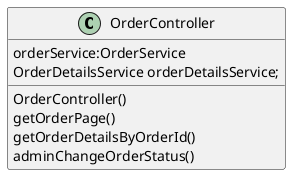 @startuml
 class OrderController {
     orderService:OrderService
     OrderDetailsService orderDetailsService;
     OrderController()
     getOrderPage()
     getOrderDetailsByOrderId()
  	 adminChangeOrderStatus()
}
@enduml